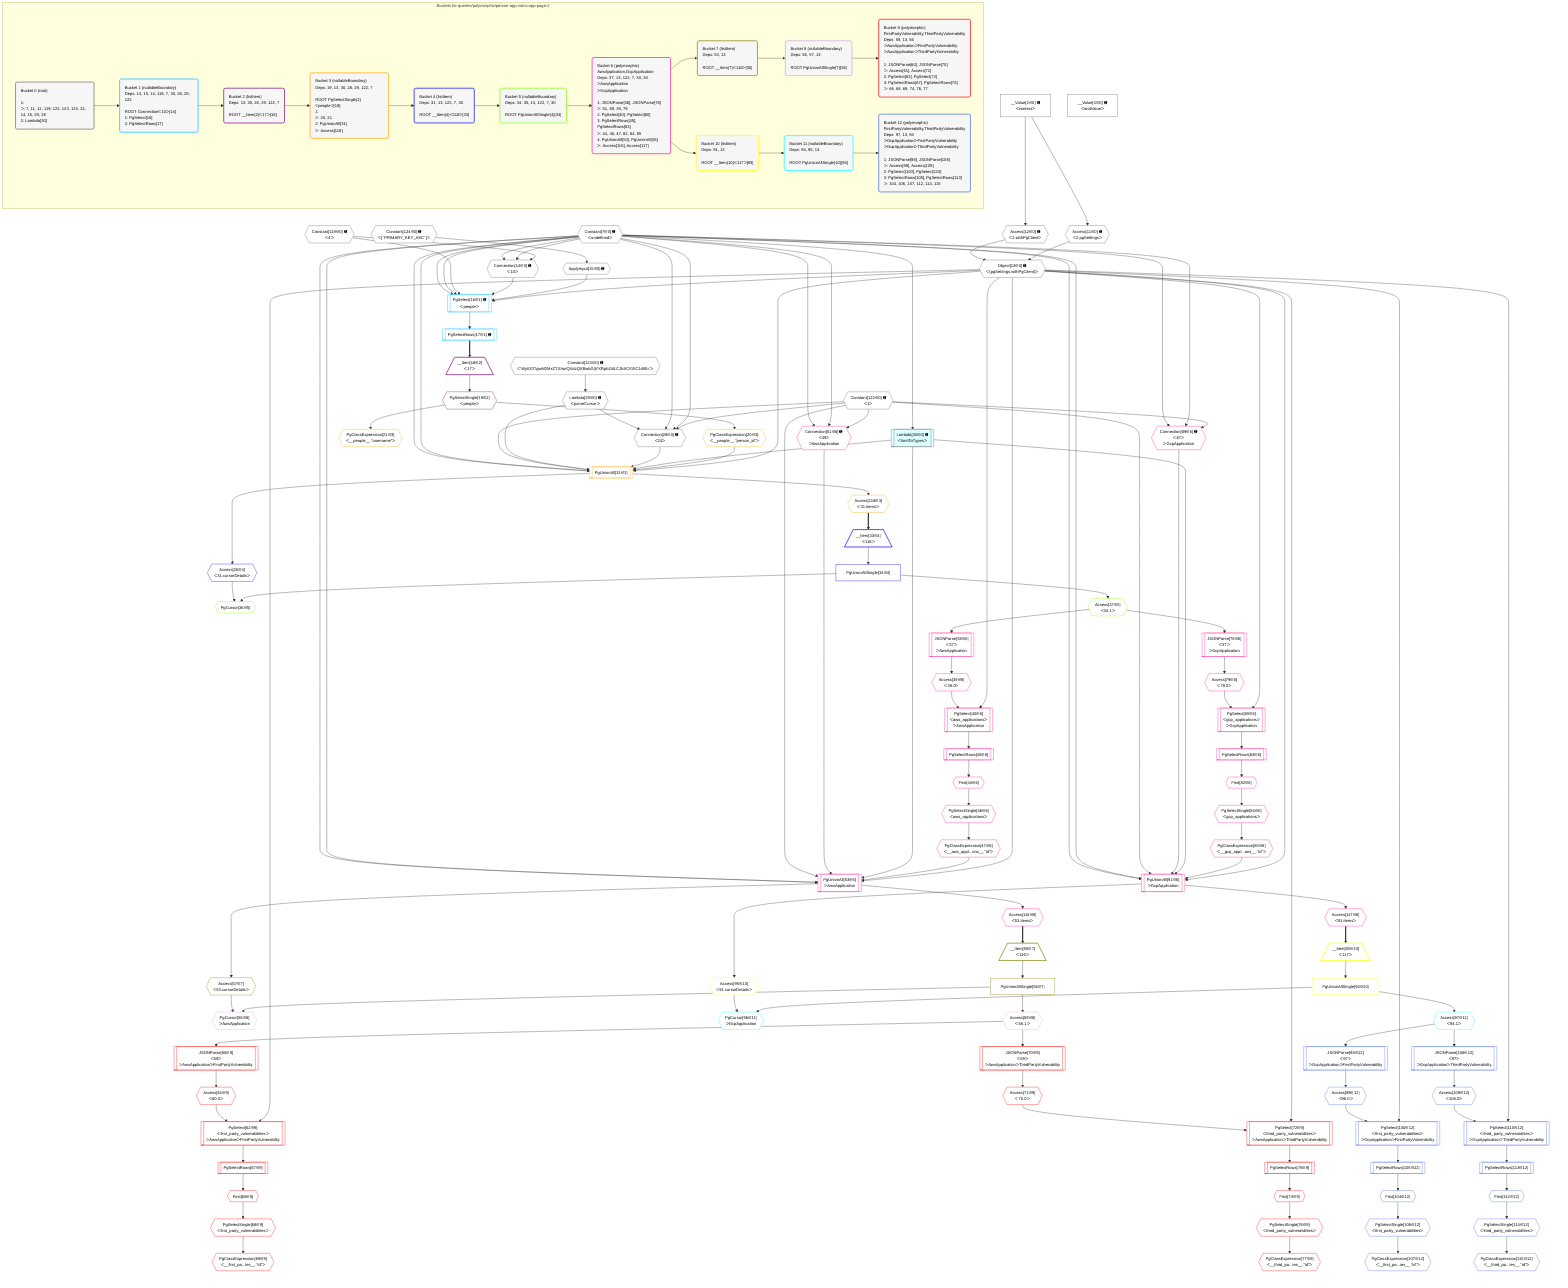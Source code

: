 %%{init: {'themeVariables': { 'fontSize': '12px'}}}%%
graph TD
    classDef path fill:#eee,stroke:#000,color:#000
    classDef plan fill:#fff,stroke-width:1px,color:#000
    classDef itemplan fill:#fff,stroke-width:2px,color:#000
    classDef unbatchedplan fill:#dff,stroke-width:1px,color:#000
    classDef sideeffectplan fill:#fcc,stroke-width:2px,color:#000
    classDef bucket fill:#f6f6f6,color:#000,stroke-width:2px,text-align:left


    %% plan dependencies
    Connection28{{"Connection[28∈0] ➊<br />ᐸ24ᐳ"}}:::plan
    Constant122{{"Constant[122∈0] ➊<br />ᐸ1ᐳ"}}:::plan
    Constant7{{"Constant[7∈0] ➊<br />ᐸundefinedᐳ"}}:::plan
    Lambda29{{"Lambda[29∈0] ➊<br />ᐸparseCursorᐳ"}}:::plan
    Constant122 & Constant7 & Constant7 & Lambda29 --> Connection28
    Connection14{{"Connection[14∈0] ➊<br />ᐸ10ᐳ"}}:::plan
    Constant119{{"Constant[119∈0] ➊<br />ᐸ4ᐳ"}}:::plan
    Constant119 & Constant7 & Constant7 --> Connection14
    Object13{{"Object[13∈0] ➊<br />ᐸ{pgSettings,withPgClient}ᐳ"}}:::plan
    Access11{{"Access[11∈0] ➊<br />ᐸ2.pgSettingsᐳ"}}:::plan
    Access12{{"Access[12∈0] ➊<br />ᐸ2.withPgClientᐳ"}}:::plan
    Access11 & Access12 --> Object13
    __Value2["__Value[2∈0] ➊<br />ᐸcontextᐳ"]:::plan
    __Value2 --> Access11
    __Value2 --> Access12
    ApplyInput15{{"ApplyInput[15∈0] ➊"}}:::plan
    Constant124{{"Constant[124∈0] ➊<br />ᐸ[ 'PRIMARY_KEY_ASC' ]ᐳ"}}:::plan
    Constant124 --> ApplyInput15
    Constant123{{"Constant[123∈0] ➊<br />ᐸ'WyI0OTgwM2MxZTJiIiwiQXdzQXBwbGljYXRpb24iLCJbXCI0XCJdIl0='ᐳ"}}:::plan
    Constant123 --> Lambda29
    Lambda30[["Lambda[30∈0] ➊<br />ᐸlimitToTypesᐳ"]]:::unbatchedplan
    Constant7 --> Lambda30
    __Value4["__Value[4∈0] ➊<br />ᐸrootValueᐳ"]:::plan
    PgSelect16[["PgSelect[16∈1] ➊<br />ᐸpeopleᐳ"]]:::plan
    Object13 & ApplyInput15 & Connection14 & Constant119 & Constant7 & Constant7 --> PgSelect16
    PgSelectRows17[["PgSelectRows[17∈1] ➊"]]:::plan
    PgSelect16 --> PgSelectRows17
    __Item18[/"__Item[18∈2]<br />ᐸ17ᐳ"\]:::itemplan
    PgSelectRows17 ==> __Item18
    PgSelectSingle19{{"PgSelectSingle[19∈2]<br />ᐸpeopleᐳ"}}:::plan
    __Item18 --> PgSelectSingle19
    PgUnionAll31[["PgUnionAll[31∈3]"]]:::plan
    PgClassExpression20{{"PgClassExpression[20∈3]<br />ᐸ__people__.”person_id”ᐳ"}}:::plan
    Object13 & PgClassExpression20 & Lambda30 & Connection28 & Lambda29 & Constant122 & Constant7 & Constant7 --> PgUnionAll31
    PgSelectSingle19 --> PgClassExpression20
    PgClassExpression21{{"PgClassExpression[21∈3]<br />ᐸ__people__.”username”ᐳ"}}:::plan
    PgSelectSingle19 --> PgClassExpression21
    Access118{{"Access[118∈3]<br />ᐸ31.itemsᐳ"}}:::plan
    PgUnionAll31 --> Access118
    __Item33[/"__Item[33∈4]<br />ᐸ118ᐳ"\]:::itemplan
    Access118 ==> __Item33
    PgUnionAllSingle34["PgUnionAllSingle[34∈4]"]:::plan
    __Item33 --> PgUnionAllSingle34
    Access35{{"Access[35∈4]<br />ᐸ31.cursorDetailsᐳ"}}:::plan
    PgUnionAll31 --> Access35
    PgCursor36{{"PgCursor[36∈5]"}}:::plan
    PgUnionAllSingle34 & Access35 --> PgCursor36
    Access37{{"Access[37∈5]<br />ᐸ34.1ᐳ"}}:::plan
    PgUnionAllSingle34 --> Access37
    PgUnionAll53[["PgUnionAll[53∈6]<br />ᐳAwsApplication"]]:::plan
    PgClassExpression47{{"PgClassExpression[47∈6]<br />ᐸ__aws_appl...ons__.”id”ᐳ"}}:::plan
    Connection51{{"Connection[51∈6] ➊<br />ᐸ49ᐳ<br />ᐳAwsApplication"}}:::plan
    Object13 & PgClassExpression47 & Lambda30 & Connection51 & Constant122 & Constant7 & Constant7 --> PgUnionAll53
    PgUnionAll91[["PgUnionAll[91∈6]<br />ᐳGcpApplication"]]:::plan
    PgClassExpression85{{"PgClassExpression[85∈6]<br />ᐸ__gcp_appl...ons__.”id”ᐳ"}}:::plan
    Connection89{{"Connection[89∈6] ➊<br />ᐸ87ᐳ<br />ᐳGcpApplication"}}:::plan
    Object13 & PgClassExpression85 & Lambda30 & Connection89 & Constant122 & Constant7 & Constant7 --> PgUnionAll91
    Constant122 & Constant7 & Constant7 --> Connection51
    Constant122 & Constant7 & Constant7 --> Connection89
    PgSelect40[["PgSelect[40∈6]<br />ᐸaws_applicationsᐳ<br />ᐳAwsApplication"]]:::plan
    Access39{{"Access[39∈6]<br />ᐸ38.0ᐳ"}}:::plan
    Object13 & Access39 --> PgSelect40
    PgSelect80[["PgSelect[80∈6]<br />ᐸgcp_applicationsᐳ<br />ᐳGcpApplication"]]:::plan
    Access79{{"Access[79∈6]<br />ᐸ78.0ᐳ"}}:::plan
    Object13 & Access79 --> PgSelect80
    JSONParse38[["JSONParse[38∈6]<br />ᐸ37ᐳ<br />ᐳAwsApplication"]]:::plan
    Access37 --> JSONParse38
    JSONParse38 --> Access39
    First44{{"First[44∈6]"}}:::plan
    PgSelectRows45[["PgSelectRows[45∈6]"]]:::plan
    PgSelectRows45 --> First44
    PgSelect40 --> PgSelectRows45
    PgSelectSingle46{{"PgSelectSingle[46∈6]<br />ᐸaws_applicationsᐳ"}}:::plan
    First44 --> PgSelectSingle46
    PgSelectSingle46 --> PgClassExpression47
    JSONParse78[["JSONParse[78∈6]<br />ᐸ37ᐳ<br />ᐳGcpApplication"]]:::plan
    Access37 --> JSONParse78
    JSONParse78 --> Access79
    First82{{"First[82∈6]"}}:::plan
    PgSelectRows83[["PgSelectRows[83∈6]"]]:::plan
    PgSelectRows83 --> First82
    PgSelect80 --> PgSelectRows83
    PgSelectSingle84{{"PgSelectSingle[84∈6]<br />ᐸgcp_applicationsᐳ"}}:::plan
    First82 --> PgSelectSingle84
    PgSelectSingle84 --> PgClassExpression85
    Access116{{"Access[116∈6]<br />ᐸ53.itemsᐳ"}}:::plan
    PgUnionAll53 --> Access116
    Access117{{"Access[117∈6]<br />ᐸ91.itemsᐳ"}}:::plan
    PgUnionAll91 --> Access117
    __Item55[/"__Item[55∈7]<br />ᐸ116ᐳ"\]:::itemplan
    Access116 ==> __Item55
    PgUnionAllSingle56["PgUnionAllSingle[56∈7]"]:::plan
    __Item55 --> PgUnionAllSingle56
    Access57{{"Access[57∈7]<br />ᐸ53.cursorDetailsᐳ"}}:::plan
    PgUnionAll53 --> Access57
    PgCursor58{{"PgCursor[58∈8]<br />ᐳAwsApplication"}}:::plan
    PgUnionAllSingle56 & Access57 --> PgCursor58
    Access59{{"Access[59∈8]<br />ᐸ56.1ᐳ"}}:::plan
    PgUnionAllSingle56 --> Access59
    PgSelect62[["PgSelect[62∈9]<br />ᐸfirst_party_vulnerabilitiesᐳ<br />ᐳAwsApplicationᐳFirstPartyVulnerability"]]:::plan
    Access61{{"Access[61∈9]<br />ᐸ60.0ᐳ"}}:::plan
    Object13 & Access61 --> PgSelect62
    PgSelect72[["PgSelect[72∈9]<br />ᐸthird_party_vulnerabilitiesᐳ<br />ᐳAwsApplicationᐳThirdPartyVulnerability"]]:::plan
    Access71{{"Access[71∈9]<br />ᐸ70.0ᐳ"}}:::plan
    Object13 & Access71 --> PgSelect72
    JSONParse60[["JSONParse[60∈9]<br />ᐸ59ᐳ<br />ᐳAwsApplicationᐳFirstPartyVulnerability"]]:::plan
    Access59 --> JSONParse60
    JSONParse60 --> Access61
    First66{{"First[66∈9]"}}:::plan
    PgSelectRows67[["PgSelectRows[67∈9]"]]:::plan
    PgSelectRows67 --> First66
    PgSelect62 --> PgSelectRows67
    PgSelectSingle68{{"PgSelectSingle[68∈9]<br />ᐸfirst_party_vulnerabilitiesᐳ"}}:::plan
    First66 --> PgSelectSingle68
    PgClassExpression69{{"PgClassExpression[69∈9]<br />ᐸ__first_pa...ies__.”id”ᐳ"}}:::plan
    PgSelectSingle68 --> PgClassExpression69
    JSONParse70[["JSONParse[70∈9]<br />ᐸ59ᐳ<br />ᐳAwsApplicationᐳThirdPartyVulnerability"]]:::plan
    Access59 --> JSONParse70
    JSONParse70 --> Access71
    First74{{"First[74∈9]"}}:::plan
    PgSelectRows75[["PgSelectRows[75∈9]"]]:::plan
    PgSelectRows75 --> First74
    PgSelect72 --> PgSelectRows75
    PgSelectSingle76{{"PgSelectSingle[76∈9]<br />ᐸthird_party_vulnerabilitiesᐳ"}}:::plan
    First74 --> PgSelectSingle76
    PgClassExpression77{{"PgClassExpression[77∈9]<br />ᐸ__third_pa...ies__.”id”ᐳ"}}:::plan
    PgSelectSingle76 --> PgClassExpression77
    __Item93[/"__Item[93∈10]<br />ᐸ117ᐳ"\]:::itemplan
    Access117 ==> __Item93
    PgUnionAllSingle94["PgUnionAllSingle[94∈10]"]:::plan
    __Item93 --> PgUnionAllSingle94
    Access95{{"Access[95∈10]<br />ᐸ91.cursorDetailsᐳ"}}:::plan
    PgUnionAll91 --> Access95
    PgCursor96{{"PgCursor[96∈11]<br />ᐳGcpApplication"}}:::plan
    PgUnionAllSingle94 & Access95 --> PgCursor96
    Access97{{"Access[97∈11]<br />ᐸ94.1ᐳ"}}:::plan
    PgUnionAllSingle94 --> Access97
    PgSelect100[["PgSelect[100∈12]<br />ᐸfirst_party_vulnerabilitiesᐳ<br />ᐳGcpApplicationᐳFirstPartyVulnerability"]]:::plan
    Access99{{"Access[99∈12]<br />ᐸ98.0ᐳ"}}:::plan
    Object13 & Access99 --> PgSelect100
    PgSelect110[["PgSelect[110∈12]<br />ᐸthird_party_vulnerabilitiesᐳ<br />ᐳGcpApplicationᐳThirdPartyVulnerability"]]:::plan
    Access109{{"Access[109∈12]<br />ᐸ108.0ᐳ"}}:::plan
    Object13 & Access109 --> PgSelect110
    JSONParse98[["JSONParse[98∈12]<br />ᐸ97ᐳ<br />ᐳGcpApplicationᐳFirstPartyVulnerability"]]:::plan
    Access97 --> JSONParse98
    JSONParse98 --> Access99
    First104{{"First[104∈12]"}}:::plan
    PgSelectRows105[["PgSelectRows[105∈12]"]]:::plan
    PgSelectRows105 --> First104
    PgSelect100 --> PgSelectRows105
    PgSelectSingle106{{"PgSelectSingle[106∈12]<br />ᐸfirst_party_vulnerabilitiesᐳ"}}:::plan
    First104 --> PgSelectSingle106
    PgClassExpression107{{"PgClassExpression[107∈12]<br />ᐸ__first_pa...ies__.”id”ᐳ"}}:::plan
    PgSelectSingle106 --> PgClassExpression107
    JSONParse108[["JSONParse[108∈12]<br />ᐸ97ᐳ<br />ᐳGcpApplicationᐳThirdPartyVulnerability"]]:::plan
    Access97 --> JSONParse108
    JSONParse108 --> Access109
    First112{{"First[112∈12]"}}:::plan
    PgSelectRows113[["PgSelectRows[113∈12]"]]:::plan
    PgSelectRows113 --> First112
    PgSelect110 --> PgSelectRows113
    PgSelectSingle114{{"PgSelectSingle[114∈12]<br />ᐸthird_party_vulnerabilitiesᐳ"}}:::plan
    First112 --> PgSelectSingle114
    PgClassExpression115{{"PgClassExpression[115∈12]<br />ᐸ__third_pa...ies__.”id”ᐳ"}}:::plan
    PgSelectSingle114 --> PgClassExpression115

    %% define steps

    subgraph "Buckets for queries/polymorphic/person-app-vulns.app-page-2"
    Bucket0("Bucket 0 (root)<br /><br />1: <br />ᐳ: 7, 11, 12, 119, 122, 123, 124, 13, 14, 15, 29, 28<br />2: Lambda[30]"):::bucket
    classDef bucket0 stroke:#696969
    class Bucket0,__Value2,__Value4,Constant7,Access11,Access12,Object13,Connection14,ApplyInput15,Connection28,Lambda29,Lambda30,Constant119,Constant122,Constant123,Constant124 bucket0
    Bucket1("Bucket 1 (nullableBoundary)<br />Deps: 13, 15, 14, 119, 7, 30, 28, 29, 122<br /><br />ROOT Connectionᐸ10ᐳ[14]<br />1: PgSelect[16]<br />2: PgSelectRows[17]"):::bucket
    classDef bucket1 stroke:#00bfff
    class Bucket1,PgSelect16,PgSelectRows17 bucket1
    Bucket2("Bucket 2 (listItem)<br />Deps: 13, 30, 28, 29, 122, 7<br /><br />ROOT __Item{2}ᐸ17ᐳ[18]"):::bucket
    classDef bucket2 stroke:#7f007f
    class Bucket2,__Item18,PgSelectSingle19 bucket2
    Bucket3("Bucket 3 (nullableBoundary)<br />Deps: 19, 13, 30, 28, 29, 122, 7<br /><br />ROOT PgSelectSingle{2}ᐸpeopleᐳ[19]<br />1: <br />ᐳ: 20, 21<br />2: PgUnionAll[31]<br />ᐳ: Access[118]"):::bucket
    classDef bucket3 stroke:#ffa500
    class Bucket3,PgClassExpression20,PgClassExpression21,PgUnionAll31,Access118 bucket3
    Bucket4("Bucket 4 (listItem)<br />Deps: 31, 13, 122, 7, 30<br /><br />ROOT __Item{4}ᐸ118ᐳ[33]"):::bucket
    classDef bucket4 stroke:#0000ff
    class Bucket4,__Item33,PgUnionAllSingle34,Access35 bucket4
    Bucket5("Bucket 5 (nullableBoundary)<br />Deps: 34, 35, 13, 122, 7, 30<br /><br />ROOT PgUnionAllSingle{4}[34]"):::bucket
    classDef bucket5 stroke:#7fff00
    class Bucket5,PgCursor36,Access37 bucket5
    Bucket6("Bucket 6 (polymorphic)<br />AwsApplication,GcpApplication<br />Deps: 37, 13, 122, 7, 30, 34<br />ᐳAwsApplication<br />ᐳGcpApplication<br /><br />1: JSONParse[38], JSONParse[78]<br />ᐳ: 51, 89, 39, 79<br />2: PgSelect[40], PgSelect[80]<br />3: PgSelectRows[45], PgSelectRows[83]<br />ᐳ: 44, 46, 47, 82, 84, 85<br />4: PgUnionAll[53], PgUnionAll[91]<br />ᐳ: Access[116], Access[117]"):::bucket
    classDef bucket6 stroke:#ff1493
    class Bucket6,JSONParse38,Access39,PgSelect40,First44,PgSelectRows45,PgSelectSingle46,PgClassExpression47,Connection51,PgUnionAll53,JSONParse78,Access79,PgSelect80,First82,PgSelectRows83,PgSelectSingle84,PgClassExpression85,Connection89,PgUnionAll91,Access116,Access117 bucket6
    Bucket7("Bucket 7 (listItem)<br />Deps: 53, 13<br /><br />ROOT __Item{7}ᐸ116ᐳ[55]"):::bucket
    classDef bucket7 stroke:#808000
    class Bucket7,__Item55,PgUnionAllSingle56,Access57 bucket7
    Bucket8("Bucket 8 (nullableBoundary)<br />Deps: 56, 57, 13<br /><br />ROOT PgUnionAllSingle{7}[56]"):::bucket
    classDef bucket8 stroke:#dda0dd
    class Bucket8,PgCursor58,Access59 bucket8
    Bucket9("Bucket 9 (polymorphic)<br />FirstPartyVulnerability,ThirdPartyVulnerability<br />Deps: 59, 13, 56<br />ᐳAwsApplicationᐳFirstPartyVulnerability<br />ᐳAwsApplicationᐳThirdPartyVulnerability<br /><br />1: JSONParse[60], JSONParse[70]<br />ᐳ: Access[61], Access[71]<br />2: PgSelect[62], PgSelect[72]<br />3: PgSelectRows[67], PgSelectRows[75]<br />ᐳ: 66, 68, 69, 74, 76, 77"):::bucket
    classDef bucket9 stroke:#ff0000
    class Bucket9,JSONParse60,Access61,PgSelect62,First66,PgSelectRows67,PgSelectSingle68,PgClassExpression69,JSONParse70,Access71,PgSelect72,First74,PgSelectRows75,PgSelectSingle76,PgClassExpression77 bucket9
    Bucket10("Bucket 10 (listItem)<br />Deps: 91, 13<br /><br />ROOT __Item{10}ᐸ117ᐳ[93]"):::bucket
    classDef bucket10 stroke:#ffff00
    class Bucket10,__Item93,PgUnionAllSingle94,Access95 bucket10
    Bucket11("Bucket 11 (nullableBoundary)<br />Deps: 94, 95, 13<br /><br />ROOT PgUnionAllSingle{10}[94]"):::bucket
    classDef bucket11 stroke:#00ffff
    class Bucket11,PgCursor96,Access97 bucket11
    Bucket12("Bucket 12 (polymorphic)<br />FirstPartyVulnerability,ThirdPartyVulnerability<br />Deps: 97, 13, 94<br />ᐳGcpApplicationᐳFirstPartyVulnerability<br />ᐳGcpApplicationᐳThirdPartyVulnerability<br /><br />1: JSONParse[98], JSONParse[108]<br />ᐳ: Access[99], Access[109]<br />2: PgSelect[100], PgSelect[110]<br />3: PgSelectRows[105], PgSelectRows[113]<br />ᐳ: 104, 106, 107, 112, 114, 115"):::bucket
    classDef bucket12 stroke:#4169e1
    class Bucket12,JSONParse98,Access99,PgSelect100,First104,PgSelectRows105,PgSelectSingle106,PgClassExpression107,JSONParse108,Access109,PgSelect110,First112,PgSelectRows113,PgSelectSingle114,PgClassExpression115 bucket12
    Bucket0 --> Bucket1
    Bucket1 --> Bucket2
    Bucket2 --> Bucket3
    Bucket3 --> Bucket4
    Bucket4 --> Bucket5
    Bucket5 --> Bucket6
    Bucket6 --> Bucket7 & Bucket10
    Bucket7 --> Bucket8
    Bucket8 --> Bucket9
    Bucket10 --> Bucket11
    Bucket11 --> Bucket12
    end